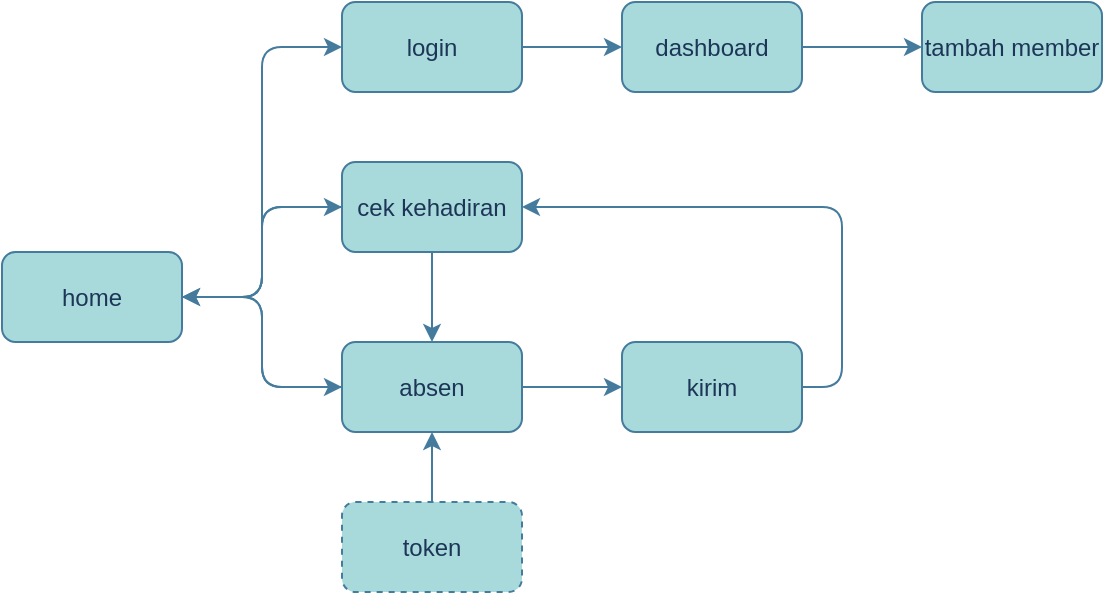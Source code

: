 <mxfile version="24.7.12">
  <diagram name="Page-1" id="5yKweKwtt7k_sMy14Ac3">
    <mxGraphModel dx="1393" dy="801" grid="1" gridSize="10" guides="1" tooltips="1" connect="1" arrows="1" fold="1" page="1" pageScale="1" pageWidth="1100" pageHeight="850" math="0" shadow="0">
      <root>
        <mxCell id="0" />
        <mxCell id="1" parent="0" />
        <mxCell id="1IqKdqwmn9w60zpVNCII-4" value="" style="edgeStyle=orthogonalEdgeStyle;rounded=1;orthogonalLoop=1;jettySize=auto;html=1;labelBackgroundColor=none;strokeColor=#457B9D;fontColor=default;" parent="1" source="1IqKdqwmn9w60zpVNCII-1" target="1IqKdqwmn9w60zpVNCII-3" edge="1">
          <mxGeometry relative="1" as="geometry" />
        </mxCell>
        <mxCell id="1IqKdqwmn9w60zpVNCII-6" value="" style="edgeStyle=orthogonalEdgeStyle;rounded=1;orthogonalLoop=1;jettySize=auto;html=1;exitX=1;exitY=0.5;exitDx=0;exitDy=0;entryX=0;entryY=0.5;entryDx=0;entryDy=0;labelBackgroundColor=none;strokeColor=#457B9D;fontColor=default;" parent="1" source="1IqKdqwmn9w60zpVNCII-1" target="1IqKdqwmn9w60zpVNCII-5" edge="1">
          <mxGeometry relative="1" as="geometry">
            <mxPoint x="180" y="449.999" as="sourcePoint" />
          </mxGeometry>
        </mxCell>
        <mxCell id="1IqKdqwmn9w60zpVNCII-18" value="" style="edgeStyle=orthogonalEdgeStyle;rounded=1;orthogonalLoop=1;jettySize=auto;html=1;entryX=0;entryY=0.5;entryDx=0;entryDy=0;labelBackgroundColor=none;strokeColor=#457B9D;fontColor=default;" parent="1" source="1IqKdqwmn9w60zpVNCII-1" target="1IqKdqwmn9w60zpVNCII-17" edge="1">
          <mxGeometry relative="1" as="geometry" />
        </mxCell>
        <mxCell id="1IqKdqwmn9w60zpVNCII-1" value="home" style="rounded=1;whiteSpace=wrap;html=1;labelBackgroundColor=none;fillColor=#A8DADC;strokeColor=#457B9D;fontColor=#1D3557;" parent="1" vertex="1">
          <mxGeometry x="90" y="395" width="90" height="45" as="geometry" />
        </mxCell>
        <mxCell id="1IqKdqwmn9w60zpVNCII-11" style="edgeStyle=orthogonalEdgeStyle;rounded=1;orthogonalLoop=1;jettySize=auto;html=1;entryX=0.5;entryY=0;entryDx=0;entryDy=0;labelBackgroundColor=none;strokeColor=#457B9D;fontColor=default;" parent="1" source="1IqKdqwmn9w60zpVNCII-3" target="1IqKdqwmn9w60zpVNCII-5" edge="1">
          <mxGeometry relative="1" as="geometry" />
        </mxCell>
        <mxCell id="1IqKdqwmn9w60zpVNCII-23" style="edgeStyle=orthogonalEdgeStyle;rounded=1;orthogonalLoop=1;jettySize=auto;html=1;entryX=1;entryY=0.5;entryDx=0;entryDy=0;labelBackgroundColor=none;strokeColor=#457B9D;fontColor=default;" parent="1" source="1IqKdqwmn9w60zpVNCII-3" target="1IqKdqwmn9w60zpVNCII-1" edge="1">
          <mxGeometry relative="1" as="geometry" />
        </mxCell>
        <mxCell id="1IqKdqwmn9w60zpVNCII-3" value="cek kehadiran" style="rounded=1;whiteSpace=wrap;html=1;labelBackgroundColor=none;fillColor=#A8DADC;strokeColor=#457B9D;fontColor=#1D3557;" parent="1" vertex="1">
          <mxGeometry x="260" y="350" width="90" height="45" as="geometry" />
        </mxCell>
        <mxCell id="1IqKdqwmn9w60zpVNCII-9" value="" style="edgeStyle=orthogonalEdgeStyle;rounded=1;orthogonalLoop=1;jettySize=auto;html=1;labelBackgroundColor=none;strokeColor=#457B9D;fontColor=default;" parent="1" source="1IqKdqwmn9w60zpVNCII-5" target="1IqKdqwmn9w60zpVNCII-8" edge="1">
          <mxGeometry relative="1" as="geometry" />
        </mxCell>
        <mxCell id="1IqKdqwmn9w60zpVNCII-24" style="edgeStyle=orthogonalEdgeStyle;rounded=1;orthogonalLoop=1;jettySize=auto;html=1;entryX=1;entryY=0.5;entryDx=0;entryDy=0;labelBackgroundColor=none;strokeColor=#457B9D;fontColor=default;" parent="1" source="1IqKdqwmn9w60zpVNCII-5" target="1IqKdqwmn9w60zpVNCII-1" edge="1">
          <mxGeometry relative="1" as="geometry" />
        </mxCell>
        <mxCell id="1IqKdqwmn9w60zpVNCII-5" value="absen" style="rounded=1;whiteSpace=wrap;html=1;labelBackgroundColor=none;fillColor=#A8DADC;strokeColor=#457B9D;fontColor=#1D3557;" parent="1" vertex="1">
          <mxGeometry x="260" y="440" width="90" height="45" as="geometry" />
        </mxCell>
        <mxCell id="1IqKdqwmn9w60zpVNCII-10" style="edgeStyle=orthogonalEdgeStyle;rounded=1;orthogonalLoop=1;jettySize=auto;html=1;entryX=1;entryY=0.5;entryDx=0;entryDy=0;exitX=1;exitY=0.5;exitDx=0;exitDy=0;labelBackgroundColor=none;strokeColor=#457B9D;fontColor=default;" parent="1" source="1IqKdqwmn9w60zpVNCII-8" target="1IqKdqwmn9w60zpVNCII-3" edge="1">
          <mxGeometry relative="1" as="geometry" />
        </mxCell>
        <mxCell id="1IqKdqwmn9w60zpVNCII-8" value="kirim" style="rounded=1;whiteSpace=wrap;html=1;labelBackgroundColor=none;fillColor=#A8DADC;strokeColor=#457B9D;fontColor=#1D3557;" parent="1" vertex="1">
          <mxGeometry x="400" y="440" width="90" height="45" as="geometry" />
        </mxCell>
        <mxCell id="1IqKdqwmn9w60zpVNCII-14" style="edgeStyle=orthogonalEdgeStyle;rounded=1;orthogonalLoop=1;jettySize=auto;html=1;entryX=0.5;entryY=1;entryDx=0;entryDy=0;labelBackgroundColor=none;strokeColor=#457B9D;fontColor=default;" parent="1" source="1IqKdqwmn9w60zpVNCII-13" target="1IqKdqwmn9w60zpVNCII-5" edge="1">
          <mxGeometry relative="1" as="geometry" />
        </mxCell>
        <mxCell id="1IqKdqwmn9w60zpVNCII-13" value="token" style="rounded=1;whiteSpace=wrap;html=1;dashed=1;labelBackgroundColor=none;fillColor=#A8DADC;strokeColor=#457B9D;fontColor=#1D3557;" parent="1" vertex="1">
          <mxGeometry x="260" y="520" width="90" height="45" as="geometry" />
        </mxCell>
        <mxCell id="1IqKdqwmn9w60zpVNCII-20" value="" style="edgeStyle=orthogonalEdgeStyle;rounded=1;orthogonalLoop=1;jettySize=auto;html=1;labelBackgroundColor=none;strokeColor=#457B9D;fontColor=default;" parent="1" source="1IqKdqwmn9w60zpVNCII-17" target="1IqKdqwmn9w60zpVNCII-19" edge="1">
          <mxGeometry relative="1" as="geometry" />
        </mxCell>
        <mxCell id="1IqKdqwmn9w60zpVNCII-17" value="login" style="rounded=1;whiteSpace=wrap;html=1;labelBackgroundColor=none;fillColor=#A8DADC;strokeColor=#457B9D;fontColor=#1D3557;" parent="1" vertex="1">
          <mxGeometry x="260" y="270" width="90" height="45" as="geometry" />
        </mxCell>
        <mxCell id="1IqKdqwmn9w60zpVNCII-22" value="" style="edgeStyle=orthogonalEdgeStyle;rounded=1;orthogonalLoop=1;jettySize=auto;html=1;labelBackgroundColor=none;strokeColor=#457B9D;fontColor=default;" parent="1" source="1IqKdqwmn9w60zpVNCII-19" target="1IqKdqwmn9w60zpVNCII-21" edge="1">
          <mxGeometry relative="1" as="geometry" />
        </mxCell>
        <mxCell id="1IqKdqwmn9w60zpVNCII-19" value="dashboard" style="rounded=1;whiteSpace=wrap;html=1;labelBackgroundColor=none;fillColor=#A8DADC;strokeColor=#457B9D;fontColor=#1D3557;" parent="1" vertex="1">
          <mxGeometry x="400" y="270" width="90" height="45" as="geometry" />
        </mxCell>
        <mxCell id="1IqKdqwmn9w60zpVNCII-21" value="tambah member" style="rounded=1;whiteSpace=wrap;html=1;labelBackgroundColor=none;fillColor=#A8DADC;strokeColor=#457B9D;fontColor=#1D3557;" parent="1" vertex="1">
          <mxGeometry x="550" y="270" width="90" height="45" as="geometry" />
        </mxCell>
      </root>
    </mxGraphModel>
  </diagram>
</mxfile>
